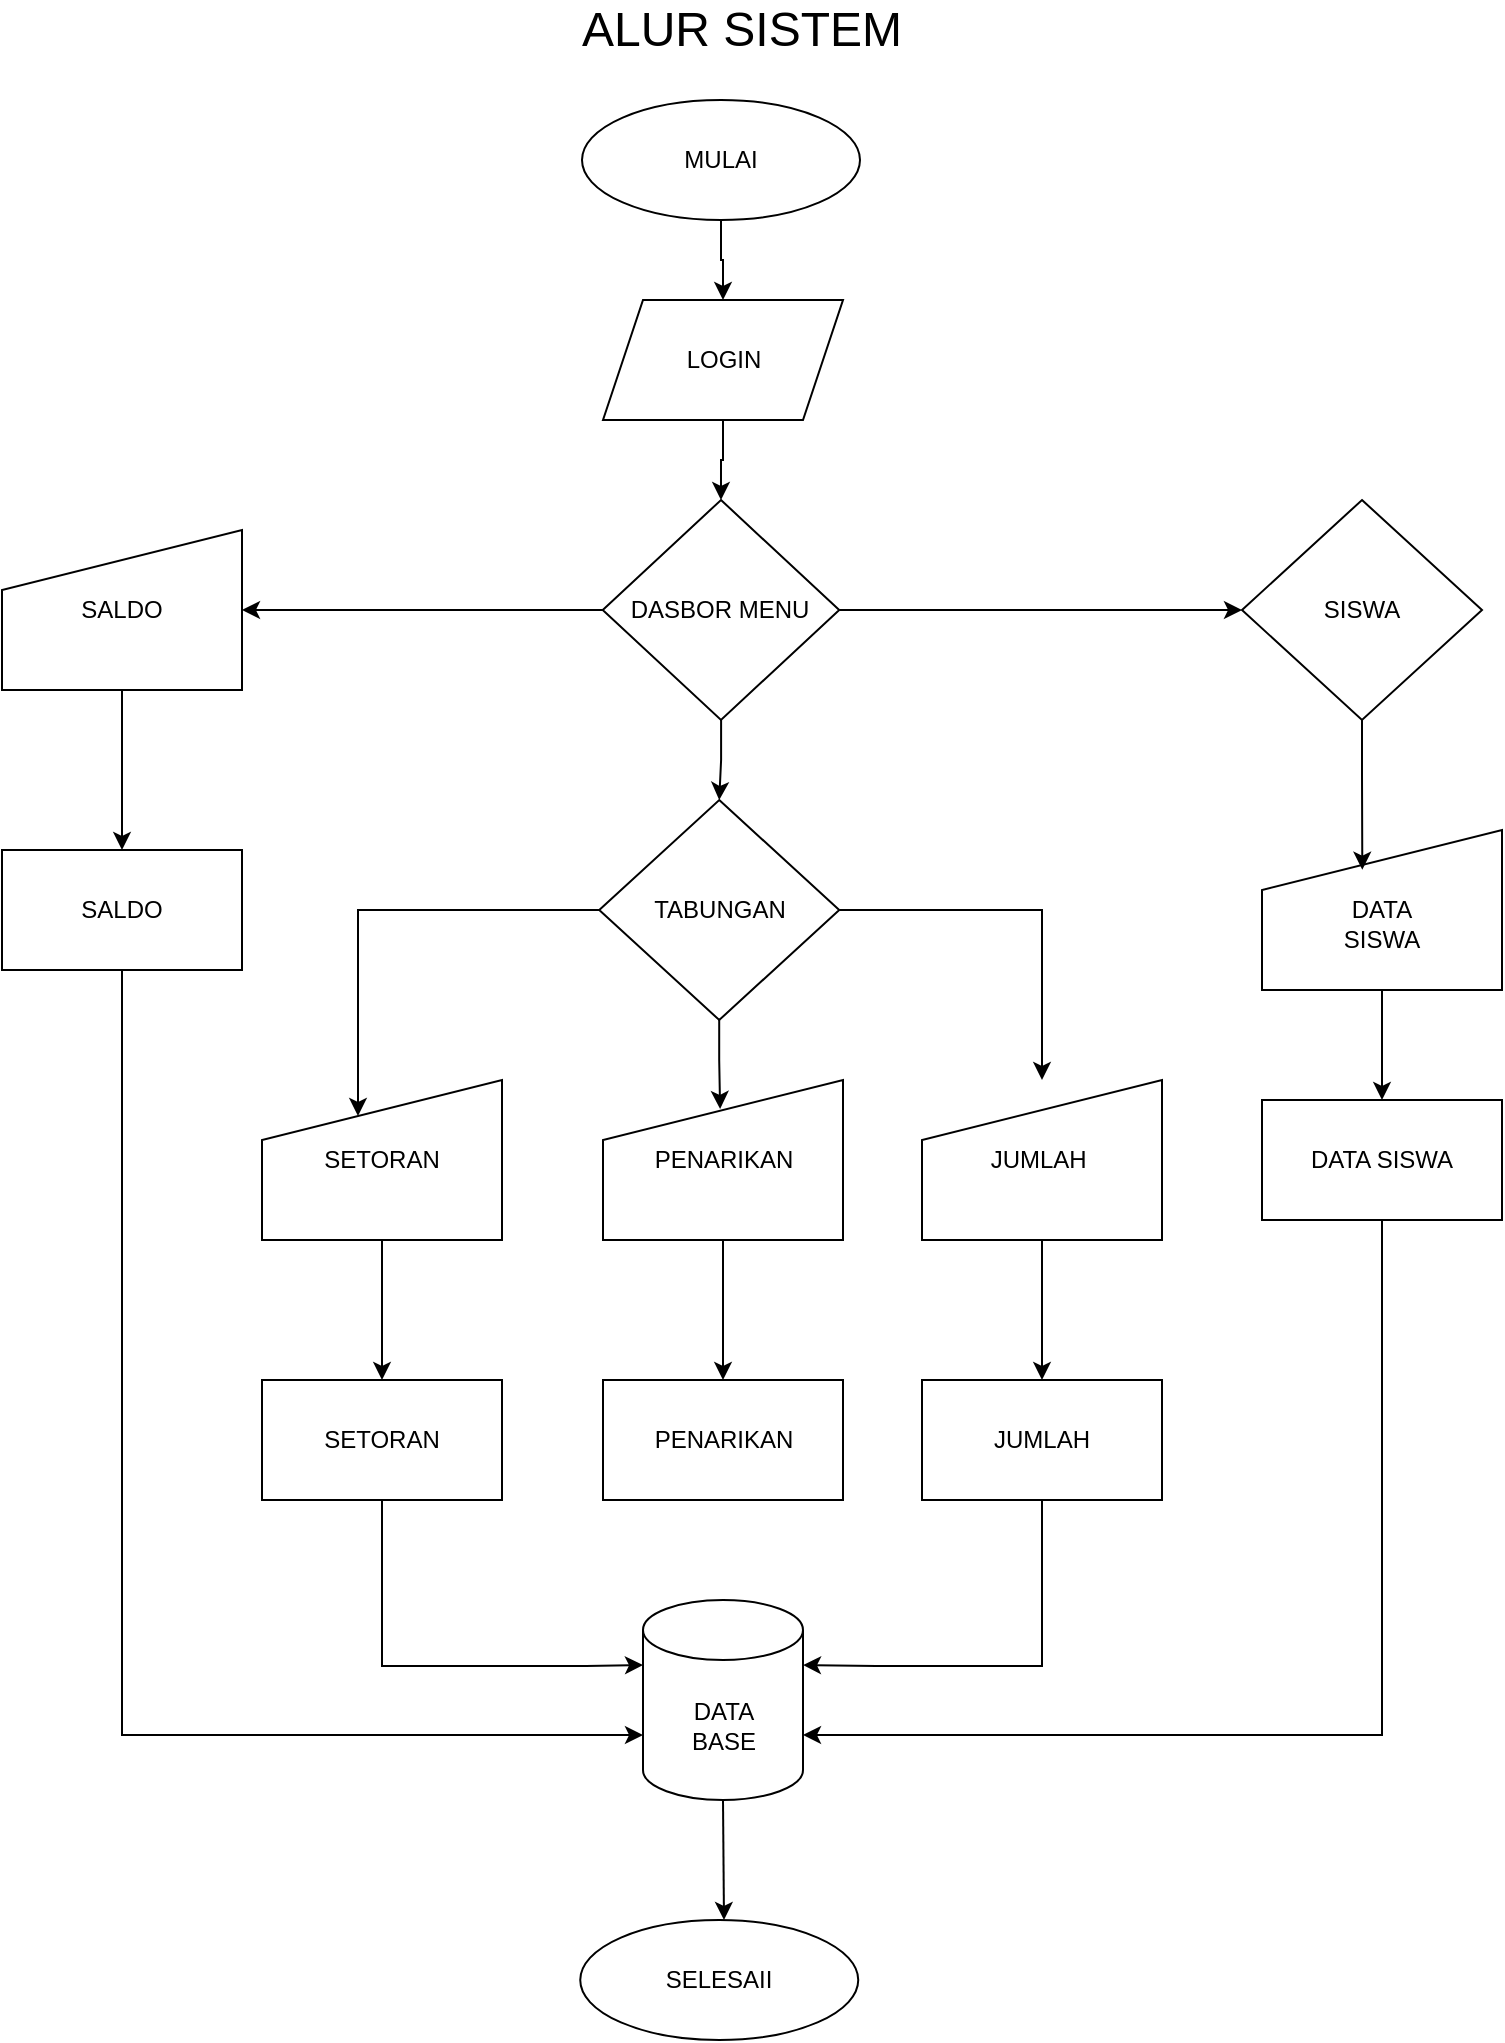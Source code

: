 <mxfile version="24.7.12">
  <diagram name="Halaman-1" id="Wdd0CiwhtJZsaGbnA3u6">
    <mxGraphModel dx="1434" dy="780" grid="1" gridSize="10" guides="1" tooltips="1" connect="1" arrows="1" fold="1" page="1" pageScale="1" pageWidth="827" pageHeight="1169" math="0" shadow="0">
      <root>
        <mxCell id="0" />
        <mxCell id="1" parent="0" />
        <mxCell id="SC1NeL0ob7fLtyRGTfck-1" value="&lt;font style=&quot;font-size: 24px;&quot;&gt;ALUR SISTEM&lt;/font&gt;" style="text;html=1;align=center;verticalAlign=middle;whiteSpace=wrap;rounded=0;" parent="1" vertex="1">
          <mxGeometry x="320" y="20" width="180" height="30" as="geometry" />
        </mxCell>
        <mxCell id="SC1NeL0ob7fLtyRGTfck-15" style="edgeStyle=orthogonalEdgeStyle;rounded=0;orthogonalLoop=1;jettySize=auto;html=1;entryX=0.5;entryY=0;entryDx=0;entryDy=0;" parent="1" source="SC1NeL0ob7fLtyRGTfck-2" target="SC1NeL0ob7fLtyRGTfck-22" edge="1">
          <mxGeometry relative="1" as="geometry">
            <mxPoint x="399.588" y="180.07" as="targetPoint" />
          </mxGeometry>
        </mxCell>
        <mxCell id="SC1NeL0ob7fLtyRGTfck-2" value="MULAI" style="ellipse;whiteSpace=wrap;html=1;" parent="1" vertex="1">
          <mxGeometry x="330" y="70" width="139" height="60" as="geometry" />
        </mxCell>
        <mxCell id="SC1NeL0ob7fLtyRGTfck-16" style="edgeStyle=orthogonalEdgeStyle;rounded=0;orthogonalLoop=1;jettySize=auto;html=1;entryX=0.5;entryY=0;entryDx=0;entryDy=0;exitX=0.5;exitY=1;exitDx=0;exitDy=0;" parent="1" source="SC1NeL0ob7fLtyRGTfck-22" target="SC1NeL0ob7fLtyRGTfck-4" edge="1">
          <mxGeometry relative="1" as="geometry">
            <mxPoint x="399.588" y="279.93" as="sourcePoint" />
          </mxGeometry>
        </mxCell>
        <mxCell id="SC1NeL0ob7fLtyRGTfck-51" style="edgeStyle=orthogonalEdgeStyle;rounded=0;orthogonalLoop=1;jettySize=auto;html=1;" parent="1" source="SC1NeL0ob7fLtyRGTfck-4" target="SC1NeL0ob7fLtyRGTfck-6" edge="1">
          <mxGeometry relative="1" as="geometry" />
        </mxCell>
        <mxCell id="SC1NeL0ob7fLtyRGTfck-52" style="edgeStyle=orthogonalEdgeStyle;rounded=0;orthogonalLoop=1;jettySize=auto;html=1;entryX=0;entryY=0.5;entryDx=0;entryDy=0;" parent="1" source="SC1NeL0ob7fLtyRGTfck-4" target="SC1NeL0ob7fLtyRGTfck-39" edge="1">
          <mxGeometry relative="1" as="geometry" />
        </mxCell>
        <mxCell id="SC1NeL0ob7fLtyRGTfck-54" style="edgeStyle=orthogonalEdgeStyle;rounded=0;orthogonalLoop=1;jettySize=auto;html=1;entryX=0.5;entryY=0;entryDx=0;entryDy=0;" parent="1" source="SC1NeL0ob7fLtyRGTfck-4" target="SC1NeL0ob7fLtyRGTfck-27" edge="1">
          <mxGeometry relative="1" as="geometry" />
        </mxCell>
        <mxCell id="SC1NeL0ob7fLtyRGTfck-4" value="DASBOR MENU" style="rhombus;whiteSpace=wrap;html=1;" parent="1" vertex="1">
          <mxGeometry x="340.37" y="270" width="118.25" height="110" as="geometry" />
        </mxCell>
        <mxCell id="SC1NeL0ob7fLtyRGTfck-79" style="edgeStyle=orthogonalEdgeStyle;rounded=0;orthogonalLoop=1;jettySize=auto;html=1;entryX=0.5;entryY=0;entryDx=0;entryDy=0;" parent="1" source="SC1NeL0ob7fLtyRGTfck-6" target="SC1NeL0ob7fLtyRGTfck-78" edge="1">
          <mxGeometry relative="1" as="geometry" />
        </mxCell>
        <mxCell id="SC1NeL0ob7fLtyRGTfck-6" value="&lt;div&gt;SALDO&lt;/div&gt;" style="shape=manualInput;whiteSpace=wrap;html=1;" parent="1" vertex="1">
          <mxGeometry x="40" y="285" width="120" height="80" as="geometry" />
        </mxCell>
        <mxCell id="SC1NeL0ob7fLtyRGTfck-8" style="edgeStyle=orthogonalEdgeStyle;rounded=0;orthogonalLoop=1;jettySize=auto;html=1;exitX=0.5;exitY=1;exitDx=0;exitDy=0;" parent="1" edge="1">
          <mxGeometry relative="1" as="geometry">
            <mxPoint x="700" y="550" as="sourcePoint" />
            <mxPoint x="700" y="550" as="targetPoint" />
          </mxGeometry>
        </mxCell>
        <mxCell id="SC1NeL0ob7fLtyRGTfck-22" value="LOGIN" style="shape=parallelogram;perimeter=parallelogramPerimeter;whiteSpace=wrap;html=1;fixedSize=1;" parent="1" vertex="1">
          <mxGeometry x="340.5" y="170" width="120" height="60" as="geometry" />
        </mxCell>
        <mxCell id="SC1NeL0ob7fLtyRGTfck-57" style="edgeStyle=orthogonalEdgeStyle;rounded=0;orthogonalLoop=1;jettySize=auto;html=1;" parent="1" source="SC1NeL0ob7fLtyRGTfck-27" target="SC1NeL0ob7fLtyRGTfck-30" edge="1">
          <mxGeometry relative="1" as="geometry" />
        </mxCell>
        <mxCell id="SC1NeL0ob7fLtyRGTfck-27" value="TABUNGAN" style="rhombus;whiteSpace=wrap;html=1;" parent="1" vertex="1">
          <mxGeometry x="338.62" y="420" width="120" height="110" as="geometry" />
        </mxCell>
        <mxCell id="SC1NeL0ob7fLtyRGTfck-81" style="edgeStyle=orthogonalEdgeStyle;rounded=0;orthogonalLoop=1;jettySize=auto;html=1;entryX=0.5;entryY=0;entryDx=0;entryDy=0;" parent="1" source="SC1NeL0ob7fLtyRGTfck-28" target="SC1NeL0ob7fLtyRGTfck-74" edge="1">
          <mxGeometry relative="1" as="geometry" />
        </mxCell>
        <mxCell id="SC1NeL0ob7fLtyRGTfck-28" value="SETORAN" style="shape=manualInput;whiteSpace=wrap;html=1;" parent="1" vertex="1">
          <mxGeometry x="170" y="560" width="120" height="80" as="geometry" />
        </mxCell>
        <mxCell id="SC1NeL0ob7fLtyRGTfck-82" style="edgeStyle=orthogonalEdgeStyle;rounded=0;orthogonalLoop=1;jettySize=auto;html=1;entryX=0.5;entryY=0;entryDx=0;entryDy=0;" parent="1" source="SC1NeL0ob7fLtyRGTfck-29" target="SC1NeL0ob7fLtyRGTfck-75" edge="1">
          <mxGeometry relative="1" as="geometry" />
        </mxCell>
        <mxCell id="SC1NeL0ob7fLtyRGTfck-29" value="PENARIKAN" style="shape=manualInput;whiteSpace=wrap;html=1;" parent="1" vertex="1">
          <mxGeometry x="340.5" y="560" width="120" height="80" as="geometry" />
        </mxCell>
        <mxCell id="SC1NeL0ob7fLtyRGTfck-83" style="edgeStyle=orthogonalEdgeStyle;rounded=0;orthogonalLoop=1;jettySize=auto;html=1;entryX=0.5;entryY=0;entryDx=0;entryDy=0;" parent="1" source="SC1NeL0ob7fLtyRGTfck-30" target="SC1NeL0ob7fLtyRGTfck-76" edge="1">
          <mxGeometry relative="1" as="geometry" />
        </mxCell>
        <mxCell id="SC1NeL0ob7fLtyRGTfck-30" value="JUMLAH&amp;nbsp;" style="shape=manualInput;whiteSpace=wrap;html=1;" parent="1" vertex="1">
          <mxGeometry x="500" y="560" width="120" height="80" as="geometry" />
        </mxCell>
        <mxCell id="SC1NeL0ob7fLtyRGTfck-31" style="edgeStyle=orthogonalEdgeStyle;rounded=0;orthogonalLoop=1;jettySize=auto;html=1;entryX=0.4;entryY=0.225;entryDx=0;entryDy=0;entryPerimeter=0;" parent="1" source="SC1NeL0ob7fLtyRGTfck-27" target="SC1NeL0ob7fLtyRGTfck-28" edge="1">
          <mxGeometry relative="1" as="geometry" />
        </mxCell>
        <mxCell id="SC1NeL0ob7fLtyRGTfck-39" value="SISWA" style="rhombus;whiteSpace=wrap;html=1;" parent="1" vertex="1">
          <mxGeometry x="660" y="270" width="120" height="110" as="geometry" />
        </mxCell>
        <mxCell id="SC1NeL0ob7fLtyRGTfck-80" style="edgeStyle=orthogonalEdgeStyle;rounded=0;orthogonalLoop=1;jettySize=auto;html=1;entryX=0.5;entryY=0;entryDx=0;entryDy=0;" parent="1" source="SC1NeL0ob7fLtyRGTfck-40" target="SC1NeL0ob7fLtyRGTfck-77" edge="1">
          <mxGeometry relative="1" as="geometry" />
        </mxCell>
        <mxCell id="SC1NeL0ob7fLtyRGTfck-40" value="&lt;div&gt;&lt;br&gt;&lt;/div&gt;DATA&lt;div&gt;SISWA&lt;/div&gt;" style="shape=manualInput;whiteSpace=wrap;html=1;" parent="1" vertex="1">
          <mxGeometry x="670" y="435" width="120" height="80" as="geometry" />
        </mxCell>
        <mxCell id="SC1NeL0ob7fLtyRGTfck-41" style="edgeStyle=orthogonalEdgeStyle;rounded=0;orthogonalLoop=1;jettySize=auto;html=1;entryX=0.418;entryY=0.248;entryDx=0;entryDy=0;entryPerimeter=0;" parent="1" source="SC1NeL0ob7fLtyRGTfck-39" target="SC1NeL0ob7fLtyRGTfck-40" edge="1">
          <mxGeometry relative="1" as="geometry" />
        </mxCell>
        <mxCell id="SC1NeL0ob7fLtyRGTfck-42" value="SELESAII" style="ellipse;whiteSpace=wrap;html=1;" parent="1" vertex="1">
          <mxGeometry x="329.12" y="980" width="139" height="60" as="geometry" />
        </mxCell>
        <mxCell id="SC1NeL0ob7fLtyRGTfck-63" style="edgeStyle=orthogonalEdgeStyle;rounded=0;orthogonalLoop=1;jettySize=auto;html=1;entryX=0.488;entryY=0.181;entryDx=0;entryDy=0;entryPerimeter=0;" parent="1" source="SC1NeL0ob7fLtyRGTfck-27" target="SC1NeL0ob7fLtyRGTfck-29" edge="1">
          <mxGeometry relative="1" as="geometry" />
        </mxCell>
        <mxCell id="SC1NeL0ob7fLtyRGTfck-66" value="DATA&lt;div&gt;BASE&lt;/div&gt;" style="shape=cylinder3;whiteSpace=wrap;html=1;boundedLbl=1;backgroundOutline=1;size=15;" parent="1" vertex="1">
          <mxGeometry x="360.5" y="820" width="80" height="100" as="geometry" />
        </mxCell>
        <mxCell id="SC1NeL0ob7fLtyRGTfck-74" value="SETORAN" style="rounded=0;whiteSpace=wrap;html=1;" parent="1" vertex="1">
          <mxGeometry x="170" y="710" width="120" height="60" as="geometry" />
        </mxCell>
        <mxCell id="SC1NeL0ob7fLtyRGTfck-75" value="PENARIKAN" style="rounded=0;whiteSpace=wrap;html=1;" parent="1" vertex="1">
          <mxGeometry x="340.5" y="710" width="120" height="60" as="geometry" />
        </mxCell>
        <mxCell id="SC1NeL0ob7fLtyRGTfck-76" value="JUMLAH" style="rounded=0;whiteSpace=wrap;html=1;" parent="1" vertex="1">
          <mxGeometry x="500" y="710" width="120" height="60" as="geometry" />
        </mxCell>
        <mxCell id="SC1NeL0ob7fLtyRGTfck-77" value="DATA SISWA" style="rounded=0;whiteSpace=wrap;html=1;" parent="1" vertex="1">
          <mxGeometry x="670" y="570" width="120" height="60" as="geometry" />
        </mxCell>
        <mxCell id="SC1NeL0ob7fLtyRGTfck-78" value="SALDO" style="rounded=0;whiteSpace=wrap;html=1;" parent="1" vertex="1">
          <mxGeometry x="40" y="445" width="120" height="60" as="geometry" />
        </mxCell>
        <mxCell id="SC1NeL0ob7fLtyRGTfck-91" style="edgeStyle=orthogonalEdgeStyle;rounded=0;orthogonalLoop=1;jettySize=auto;html=1;entryX=0;entryY=0;entryDx=0;entryDy=32.5;entryPerimeter=0;" parent="1" source="SC1NeL0ob7fLtyRGTfck-74" target="SC1NeL0ob7fLtyRGTfck-66" edge="1">
          <mxGeometry relative="1" as="geometry">
            <Array as="points">
              <mxPoint x="230" y="853" />
              <mxPoint x="332" y="853" />
            </Array>
          </mxGeometry>
        </mxCell>
        <mxCell id="SC1NeL0ob7fLtyRGTfck-93" style="edgeStyle=orthogonalEdgeStyle;rounded=0;orthogonalLoop=1;jettySize=auto;html=1;entryX=1;entryY=0;entryDx=0;entryDy=32.5;entryPerimeter=0;" parent="1" source="SC1NeL0ob7fLtyRGTfck-76" target="SC1NeL0ob7fLtyRGTfck-66" edge="1">
          <mxGeometry relative="1" as="geometry">
            <Array as="points">
              <mxPoint x="560" y="853" />
              <mxPoint x="477" y="853" />
            </Array>
          </mxGeometry>
        </mxCell>
        <mxCell id="SC1NeL0ob7fLtyRGTfck-99" style="edgeStyle=orthogonalEdgeStyle;rounded=0;orthogonalLoop=1;jettySize=auto;html=1;entryX=0;entryY=0;entryDx=0;entryDy=67.5;entryPerimeter=0;" parent="1" source="SC1NeL0ob7fLtyRGTfck-78" target="SC1NeL0ob7fLtyRGTfck-66" edge="1">
          <mxGeometry relative="1" as="geometry">
            <Array as="points">
              <mxPoint x="100" y="888" />
            </Array>
          </mxGeometry>
        </mxCell>
        <mxCell id="SC1NeL0ob7fLtyRGTfck-100" style="edgeStyle=orthogonalEdgeStyle;rounded=0;orthogonalLoop=1;jettySize=auto;html=1;entryX=1;entryY=0;entryDx=0;entryDy=67.5;entryPerimeter=0;" parent="1" source="SC1NeL0ob7fLtyRGTfck-77" target="SC1NeL0ob7fLtyRGTfck-66" edge="1">
          <mxGeometry relative="1" as="geometry">
            <Array as="points">
              <mxPoint x="730" y="888" />
            </Array>
          </mxGeometry>
        </mxCell>
        <mxCell id="VxzT5fx1VbpvV5KUVjlI-1" value="" style="endArrow=classic;html=1;rounded=0;exitX=0.5;exitY=1;exitDx=0;exitDy=0;exitPerimeter=0;" parent="1" source="SC1NeL0ob7fLtyRGTfck-66" edge="1">
          <mxGeometry width="50" height="50" relative="1" as="geometry">
            <mxPoint x="401" y="977" as="sourcePoint" />
            <mxPoint x="401" y="980" as="targetPoint" />
          </mxGeometry>
        </mxCell>
      </root>
    </mxGraphModel>
  </diagram>
</mxfile>
